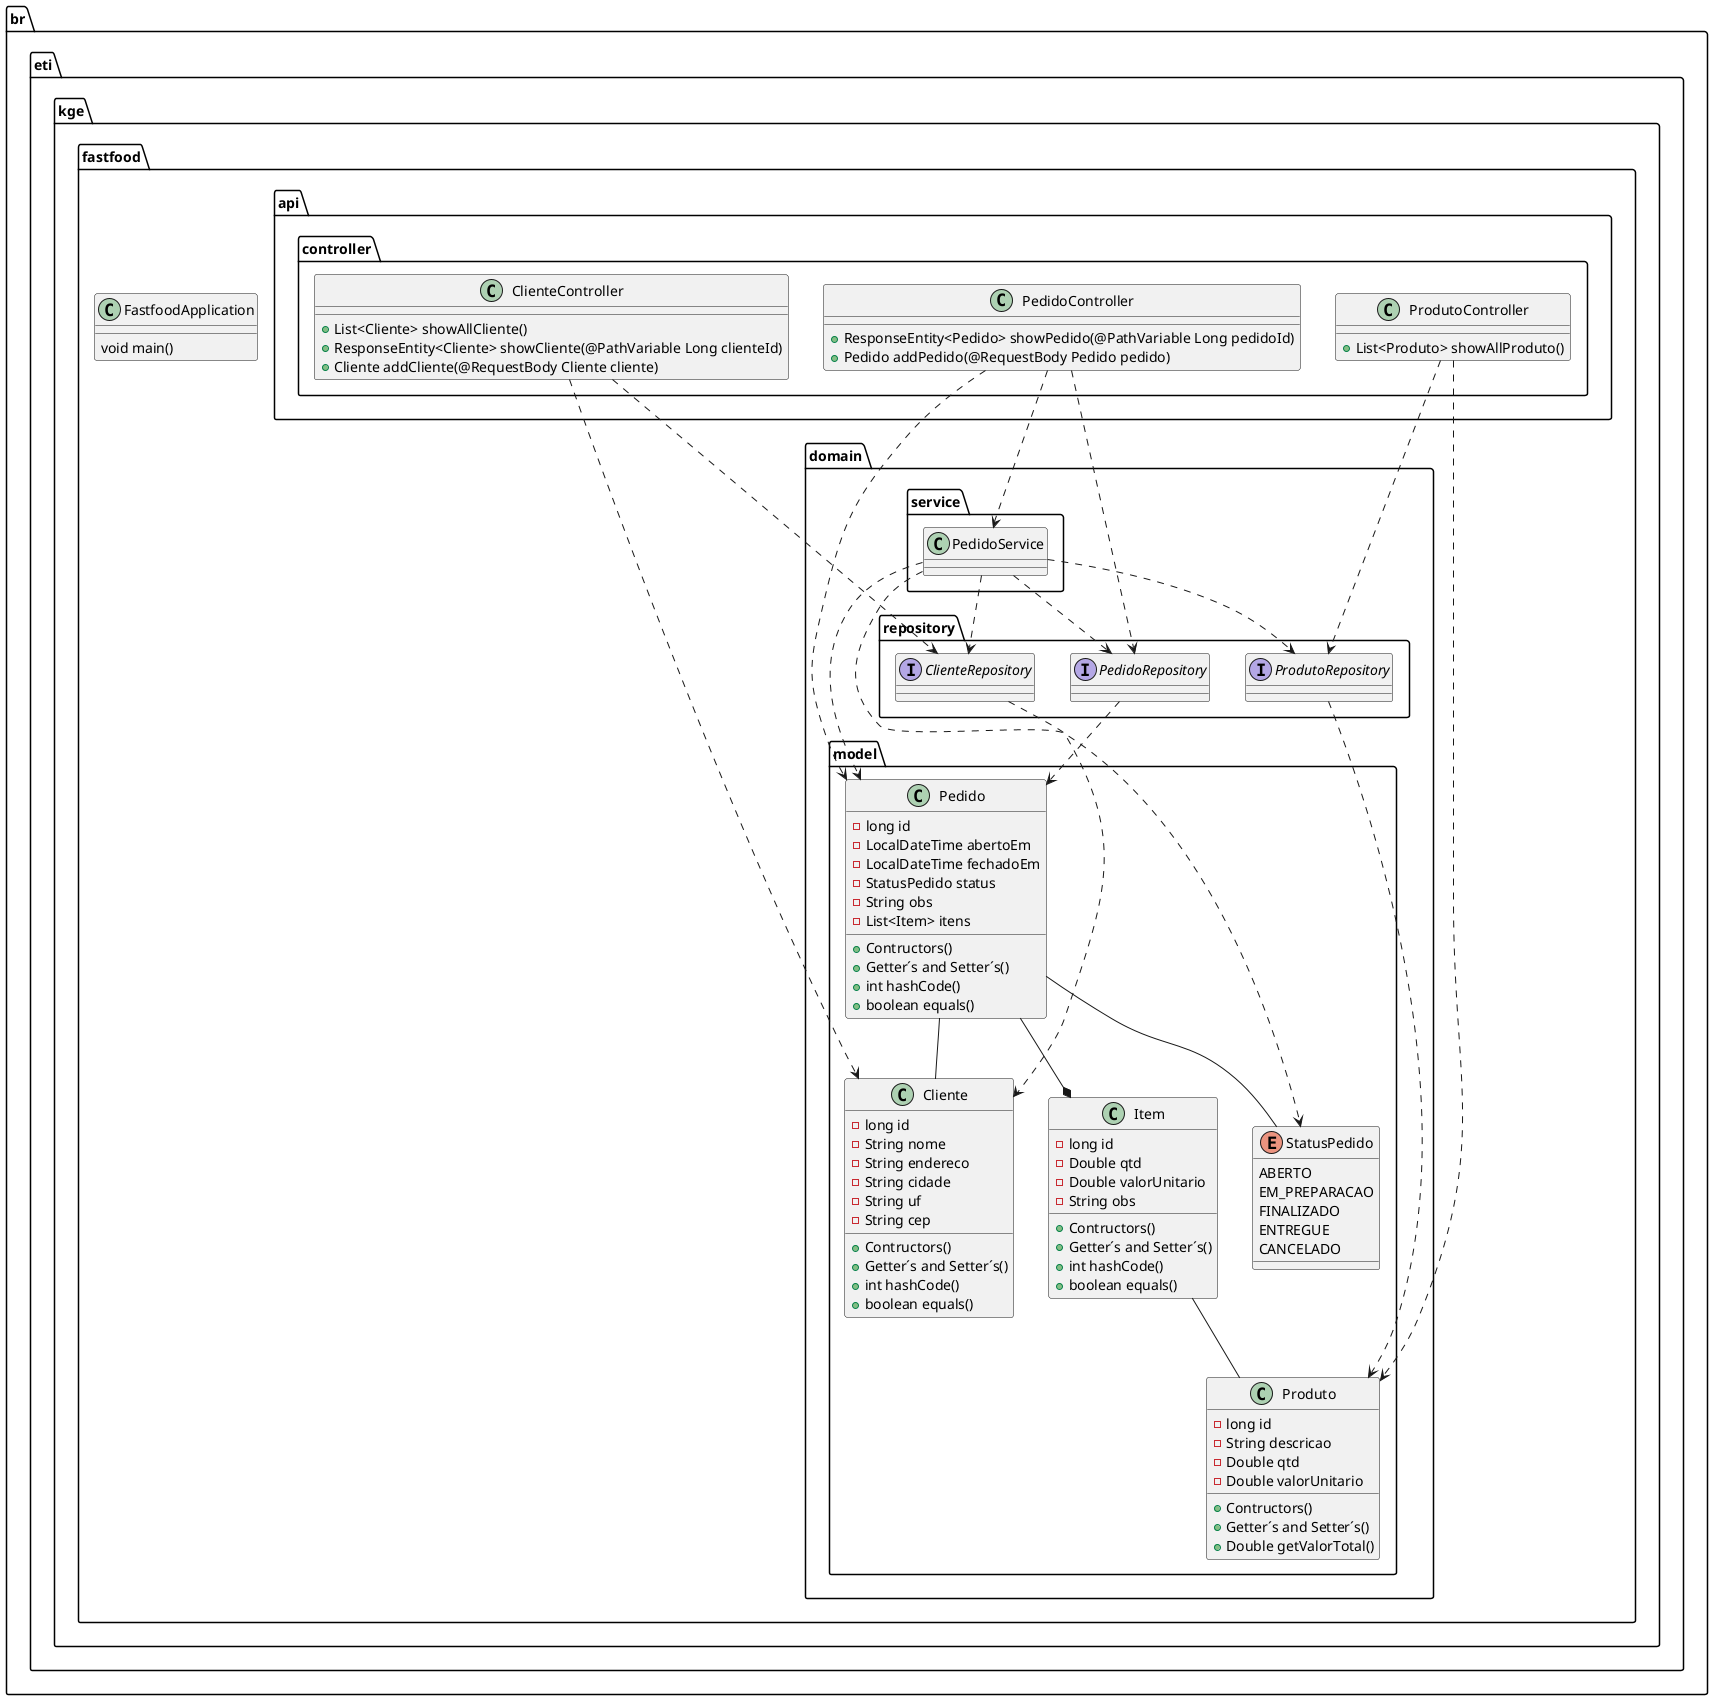 @startuml
class br.eti.kge.fastfood.FastfoodApplication {
    void main()
}
class br.eti.kge.fastfood.domain.model.Cliente {
    -long id
    -String nome
    -String endereco
    -String cidade
    -String uf
    -String cep

    + Contructors()
    + Getter´s and Setter´s()
    + int hashCode()
    + boolean equals()

}

class br.eti.kge.fastfood.domain.model.Produto {
    -long id
    -String descricao
    -Double qtd
    -Double valorUnitario

    + Contructors()
    + Getter´s and Setter´s()
    + Double getValorTotal()
}


class br.eti.kge.fastfood.api.controller.ClienteController {
    +List<Cliente> showAllCliente()
    +ResponseEntity<Cliente> showCliente(@PathVariable Long clienteId)
    +Cliente addCliente(@RequestBody Cliente cliente)
}

class br.eti.kge.fastfood.api.controller.PedidoController{
    +ResponseEntity<Pedido> showPedido(@PathVariable Long pedidoId)
    +Pedido addPedido(@RequestBody Pedido pedido)
}

class br.eti.kge.fastfood.api.controller.ProdutoController{
    +List<Produto> showAllProduto()
}

class br.eti.kge.fastfood.domain.model.Item {
    -long id
    -Double qtd
    -Double valorUnitario
    -String obs

    + Contructors()
    + Getter´s and Setter´s()
    + int hashCode()
    + boolean equals()

}

class br.eti.kge.fastfood.domain.model.Pedido {
    -long id
    -LocalDateTime abertoEm
    -LocalDateTime fechadoEm
    -StatusPedido status
    -String obs
    -List<Item> itens

    + Contructors()
    + Getter´s and Setter´s()
    + int hashCode()
    + boolean equals()

}

class br.eti.kge.fastfood.domain.service.PedidoService {
}

enum br.eti.kge.fastfood.domain.model.StatusPedido {
    ABERTO
    EM_PREPARACAO
    FINALIZADO
    ENTREGUE
    CANCELADO
}

interface br.eti.kge.fastfood.domain.repository.ClienteRepository
interface br.eti.kge.fastfood.domain.repository.PedidoRepository
interface br.eti.kge.fastfood.domain.repository.ProdutoRepository

br.eti.kge.fastfood.api.controller.ClienteController ..> br.eti.kge.fastfood.domain.model.Cliente
br.eti.kge.fastfood.api.controller.ClienteController ..> br.eti.kge.fastfood.domain.repository.ClienteRepository
br.eti.kge.fastfood.api.controller.PedidoController ..> br.eti.kge.fastfood.domain.model.Pedido
br.eti.kge.fastfood.api.controller.PedidoController ..> br.eti.kge.fastfood.domain.service.PedidoService
br.eti.kge.fastfood.api.controller.PedidoController ..> br.eti.kge.fastfood.domain.repository.PedidoRepository
br.eti.kge.fastfood.api.controller.ProdutoController ..> br.eti.kge.fastfood.domain.model.Produto
br.eti.kge.fastfood.api.controller.ProdutoController ..> br.eti.kge.fastfood.domain.repository.ProdutoRepository
br.eti.kge.fastfood.domain.service.PedidoService ..> br.eti.kge.fastfood.domain.model.Pedido
br.eti.kge.fastfood.domain.service.PedidoService ..> br.eti.kge.fastfood.domain.model.StatusPedido
br.eti.kge.fastfood.domain.service.PedidoService ..> br.eti.kge.fastfood.domain.repository.ClienteRepository
br.eti.kge.fastfood.domain.service.PedidoService ..> br.eti.kge.fastfood.domain.repository.PedidoRepository
br.eti.kge.fastfood.domain.service.PedidoService ..> br.eti.kge.fastfood.domain.repository.ProdutoRepository
br.eti.kge.fastfood.domain.repository.ClienteRepository ..> br.eti.kge.fastfood.domain.model.Cliente
br.eti.kge.fastfood.domain.repository.PedidoRepository ..> br.eti.kge.fastfood.domain.model.Pedido
br.eti.kge.fastfood.domain.repository.ProdutoRepository ..> br.eti.kge.fastfood.domain.model.Produto

br.eti.kge.fastfood.domain.model.Item -- br.eti.kge.fastfood.domain.model.Produto
br.eti.kge.fastfood.domain.model.Pedido --*  br.eti.kge.fastfood.domain.model.Item
br.eti.kge.fastfood.domain.model.Pedido -- br.eti.kge.fastfood.domain.model.Cliente
br.eti.kge.fastfood.domain.model.Pedido -- br.eti.kge.fastfood.domain.model.StatusPedido

@enduml